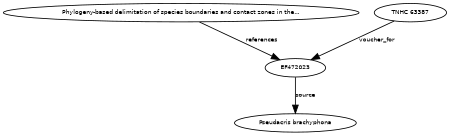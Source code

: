 digraph G {
size="3,3";
node [fontsize=7, fontname="Helvetica"];
edge [fontsize=7, fontname="Helvetica"];
node0 [label="EF472023", width=0.27433100247,height=0.27433100247];
node1 [label="Phylogeny-based delimitation of species boundaries and contact zones in the...", width=0.27433100247,height=0.27433100247];
node2 [label="TNHC 63387", width=0.27433100247,height=0.27433100247];
node3 [label="Pseudacris brachyphona", width=0.27433100247,height=0.27433100247];
node1 -> node0 [label="references"];
node2 -> node0 [label="voucher_for"];
node0 -> node3 [label="source"];
}

